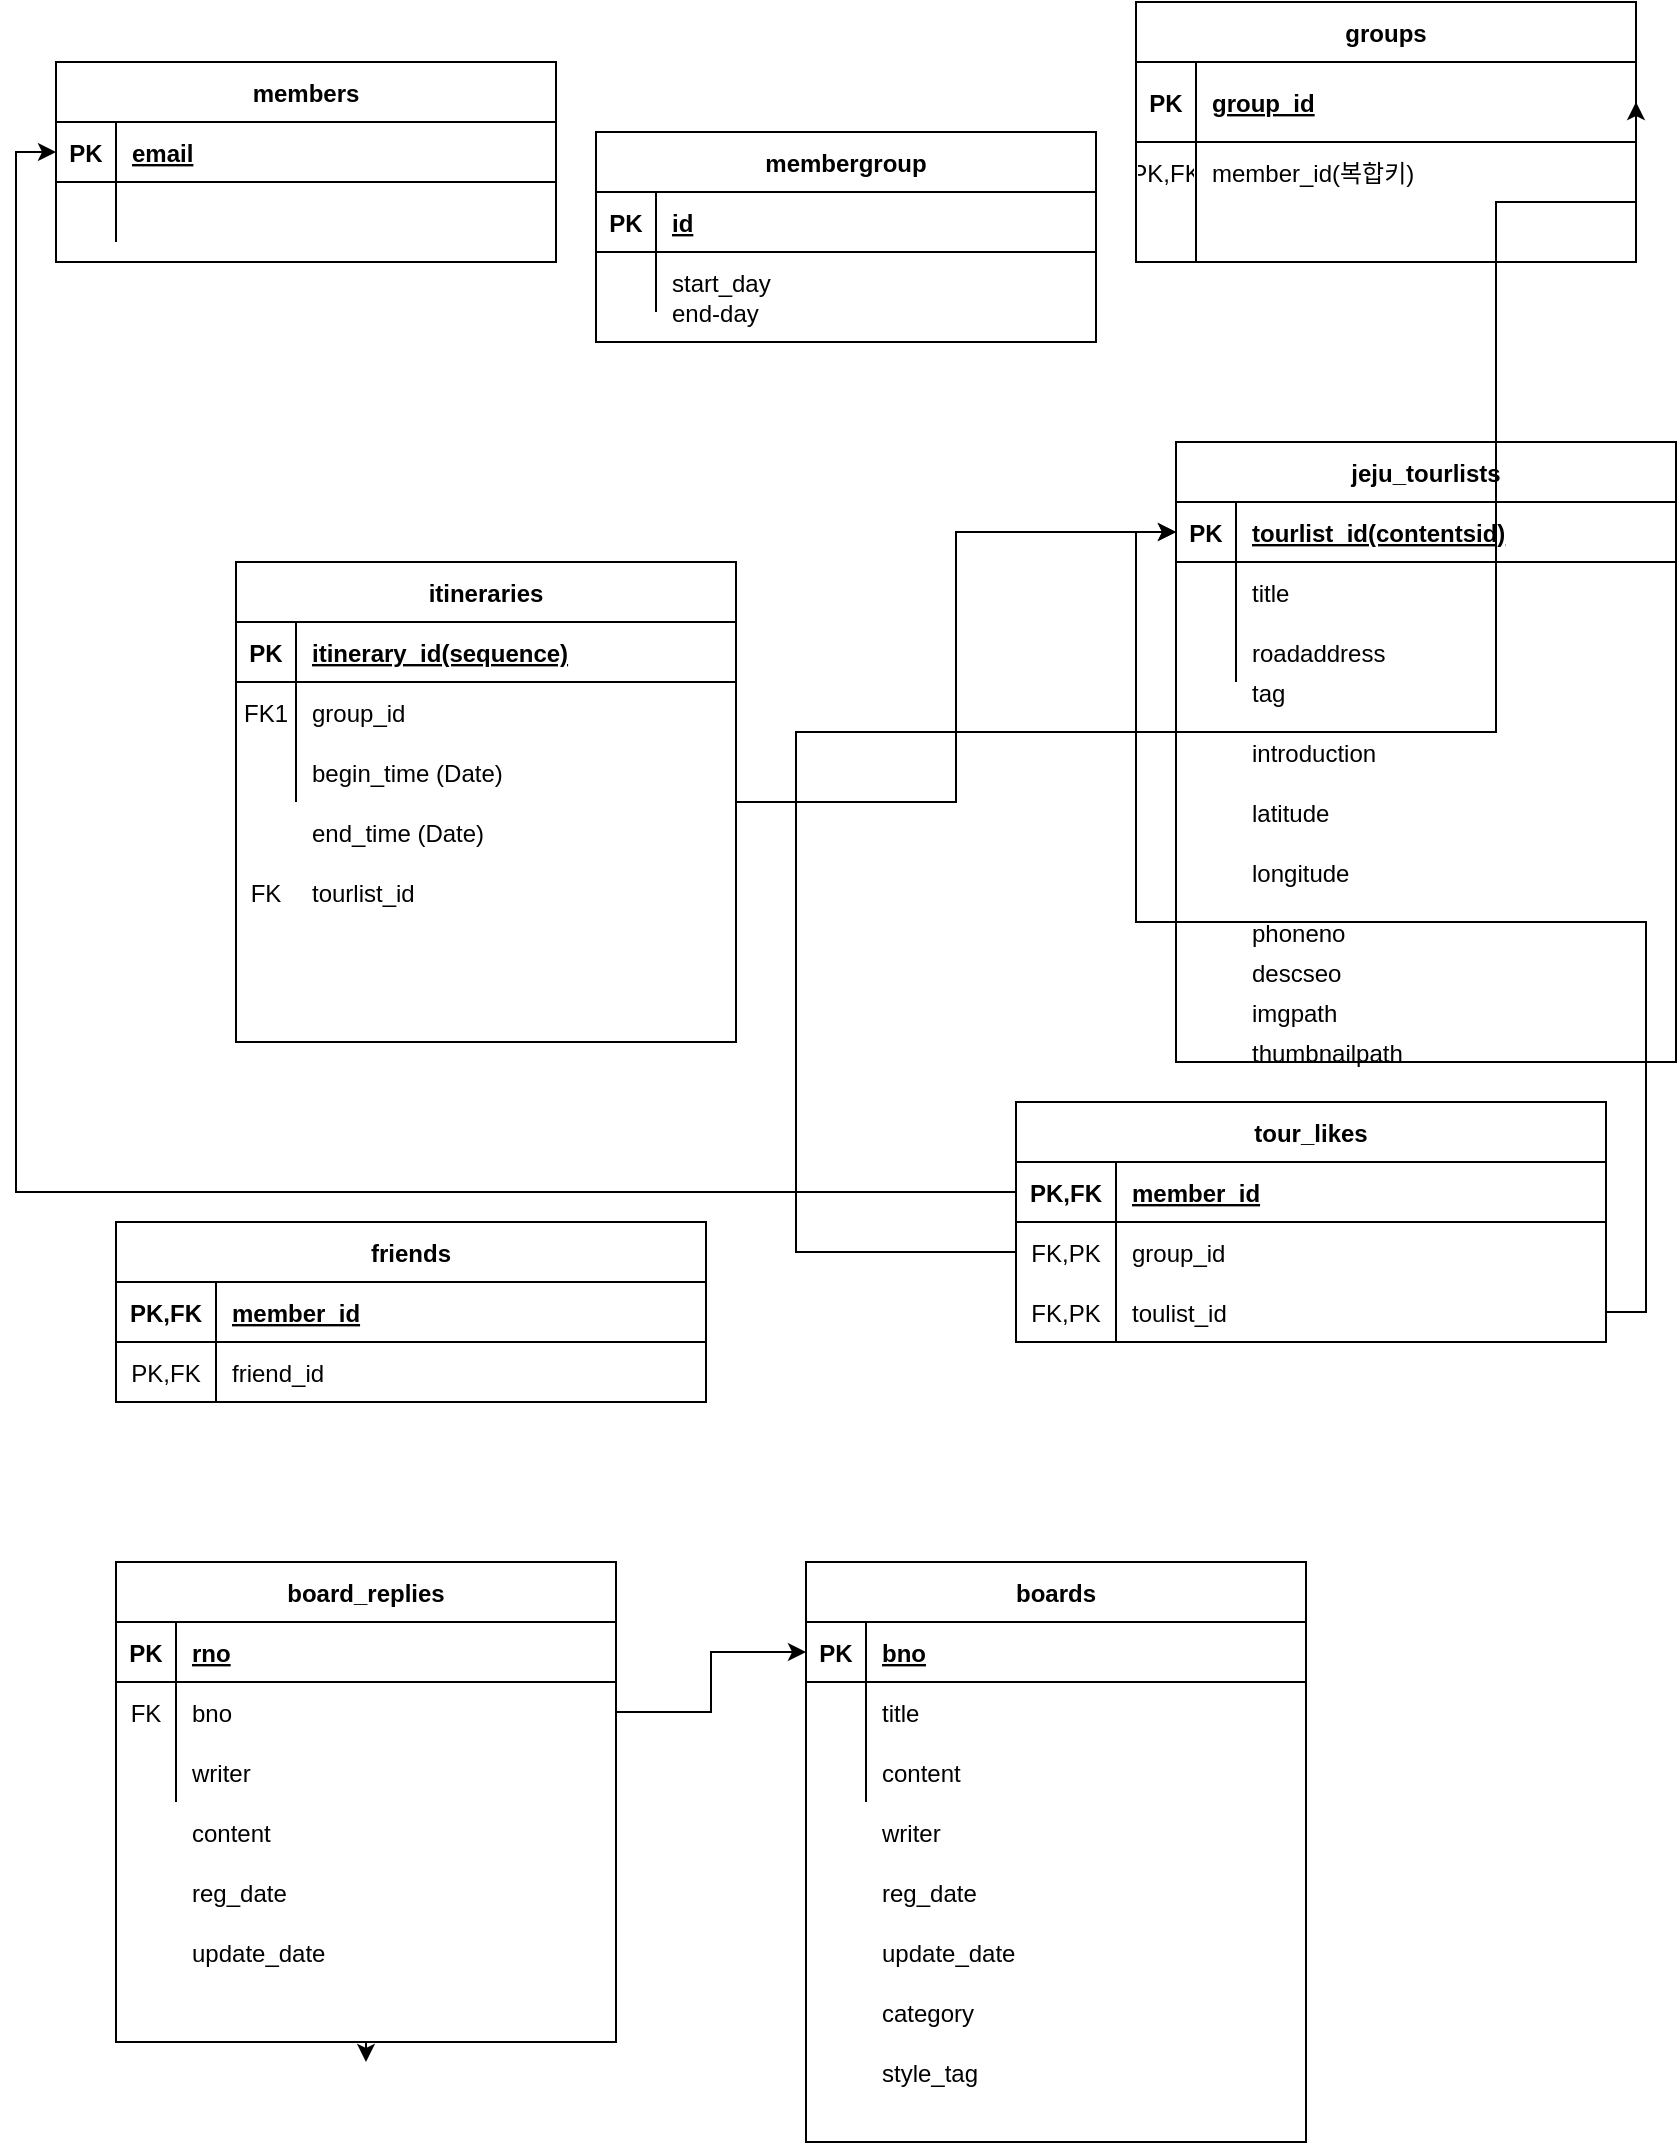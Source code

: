 <mxfile version="14.7.5" type="github">
  <diagram id="R2lEEEUBdFMjLlhIrx00" name="Page-1">
    <mxGraphModel dx="1201" dy="468" grid="1" gridSize="10" guides="1" tooltips="1" connect="1" arrows="1" fold="1" page="1" pageScale="1" pageWidth="850" pageHeight="1100" math="0" shadow="0" extFonts="Permanent Marker^https://fonts.googleapis.com/css?family=Permanent+Marker">
      <root>
        <mxCell id="0" />
        <mxCell id="1" parent="0" />
        <mxCell id="C-vyLk0tnHw3VtMMgP7b-2" value="groups" style="shape=table;startSize=30;container=1;collapsible=1;childLayout=tableLayout;fixedRows=1;rowLines=0;fontStyle=1;align=center;resizeLast=1;" parent="1" vertex="1">
          <mxGeometry x="570" width="250" height="130" as="geometry" />
        </mxCell>
        <mxCell id="C-vyLk0tnHw3VtMMgP7b-3" value="" style="shape=partialRectangle;collapsible=0;dropTarget=0;pointerEvents=0;fillColor=none;points=[[0,0.5],[1,0.5]];portConstraint=eastwest;top=0;left=0;right=0;bottom=1;" parent="C-vyLk0tnHw3VtMMgP7b-2" vertex="1">
          <mxGeometry y="30" width="250" height="40" as="geometry" />
        </mxCell>
        <mxCell id="C-vyLk0tnHw3VtMMgP7b-4" value="PK" style="shape=partialRectangle;overflow=hidden;connectable=0;fillColor=none;top=0;left=0;bottom=0;right=0;fontStyle=1;" parent="C-vyLk0tnHw3VtMMgP7b-3" vertex="1">
          <mxGeometry width="30" height="40" as="geometry" />
        </mxCell>
        <mxCell id="C-vyLk0tnHw3VtMMgP7b-5" value="group_id" style="shape=partialRectangle;overflow=hidden;connectable=0;fillColor=none;top=0;left=0;bottom=0;right=0;align=left;spacingLeft=6;fontStyle=5;" parent="C-vyLk0tnHw3VtMMgP7b-3" vertex="1">
          <mxGeometry x="30" width="220" height="40" as="geometry" />
        </mxCell>
        <mxCell id="C-vyLk0tnHw3VtMMgP7b-6" value="" style="shape=partialRectangle;collapsible=0;dropTarget=0;pointerEvents=0;fillColor=none;points=[[0,0.5],[1,0.5]];portConstraint=eastwest;top=0;left=0;right=0;bottom=0;" parent="C-vyLk0tnHw3VtMMgP7b-2" vertex="1">
          <mxGeometry y="70" width="250" height="30" as="geometry" />
        </mxCell>
        <mxCell id="C-vyLk0tnHw3VtMMgP7b-7" value="PK,FK" style="shape=partialRectangle;overflow=hidden;connectable=0;fillColor=none;top=0;left=0;bottom=0;right=0;" parent="C-vyLk0tnHw3VtMMgP7b-6" vertex="1">
          <mxGeometry width="30" height="30" as="geometry" />
        </mxCell>
        <mxCell id="C-vyLk0tnHw3VtMMgP7b-8" value="member_id(복합키)" style="shape=partialRectangle;overflow=hidden;connectable=0;fillColor=none;top=0;left=0;bottom=0;right=0;align=left;spacingLeft=6;" parent="C-vyLk0tnHw3VtMMgP7b-6" vertex="1">
          <mxGeometry x="30" width="220" height="30" as="geometry" />
        </mxCell>
        <mxCell id="C-vyLk0tnHw3VtMMgP7b-9" value="" style="shape=partialRectangle;collapsible=0;dropTarget=0;pointerEvents=0;fillColor=none;points=[[0,0.5],[1,0.5]];portConstraint=eastwest;top=0;left=0;right=0;bottom=0;" parent="C-vyLk0tnHw3VtMMgP7b-2" vertex="1">
          <mxGeometry y="100" width="250" height="30" as="geometry" />
        </mxCell>
        <mxCell id="C-vyLk0tnHw3VtMMgP7b-10" value="" style="shape=partialRectangle;overflow=hidden;connectable=0;fillColor=none;top=0;left=0;bottom=0;right=0;" parent="C-vyLk0tnHw3VtMMgP7b-9" vertex="1">
          <mxGeometry width="30" height="30" as="geometry" />
        </mxCell>
        <mxCell id="C-vyLk0tnHw3VtMMgP7b-11" value="" style="shape=partialRectangle;overflow=hidden;connectable=0;fillColor=none;top=0;left=0;bottom=0;right=0;align=left;spacingLeft=6;" parent="C-vyLk0tnHw3VtMMgP7b-9" vertex="1">
          <mxGeometry x="30" width="220" height="30" as="geometry" />
        </mxCell>
        <mxCell id="C-vyLk0tnHw3VtMMgP7b-13" value="jeju_tourlists" style="shape=table;startSize=30;container=1;collapsible=1;childLayout=tableLayout;fixedRows=1;rowLines=0;fontStyle=1;align=center;resizeLast=1;" parent="1" vertex="1">
          <mxGeometry x="590" y="220" width="250" height="310" as="geometry" />
        </mxCell>
        <mxCell id="C-vyLk0tnHw3VtMMgP7b-14" value="" style="shape=partialRectangle;collapsible=0;dropTarget=0;pointerEvents=0;fillColor=none;points=[[0,0.5],[1,0.5]];portConstraint=eastwest;top=0;left=0;right=0;bottom=1;" parent="C-vyLk0tnHw3VtMMgP7b-13" vertex="1">
          <mxGeometry y="30" width="250" height="30" as="geometry" />
        </mxCell>
        <mxCell id="C-vyLk0tnHw3VtMMgP7b-15" value="PK" style="shape=partialRectangle;overflow=hidden;connectable=0;fillColor=none;top=0;left=0;bottom=0;right=0;fontStyle=1;" parent="C-vyLk0tnHw3VtMMgP7b-14" vertex="1">
          <mxGeometry width="30" height="30" as="geometry" />
        </mxCell>
        <mxCell id="C-vyLk0tnHw3VtMMgP7b-16" value="tourlist_id(contentsid)" style="shape=partialRectangle;overflow=hidden;connectable=0;fillColor=none;top=0;left=0;bottom=0;right=0;align=left;spacingLeft=6;fontStyle=5;" parent="C-vyLk0tnHw3VtMMgP7b-14" vertex="1">
          <mxGeometry x="30" width="220" height="30" as="geometry" />
        </mxCell>
        <mxCell id="C-vyLk0tnHw3VtMMgP7b-17" value="" style="shape=partialRectangle;collapsible=0;dropTarget=0;pointerEvents=0;fillColor=none;points=[[0,0.5],[1,0.5]];portConstraint=eastwest;top=0;left=0;right=0;bottom=0;" parent="C-vyLk0tnHw3VtMMgP7b-13" vertex="1">
          <mxGeometry y="60" width="250" height="30" as="geometry" />
        </mxCell>
        <mxCell id="C-vyLk0tnHw3VtMMgP7b-18" value="" style="shape=partialRectangle;overflow=hidden;connectable=0;fillColor=none;top=0;left=0;bottom=0;right=0;" parent="C-vyLk0tnHw3VtMMgP7b-17" vertex="1">
          <mxGeometry width="30" height="30" as="geometry" />
        </mxCell>
        <mxCell id="C-vyLk0tnHw3VtMMgP7b-19" value="title" style="shape=partialRectangle;overflow=hidden;connectable=0;fillColor=none;top=0;left=0;bottom=0;right=0;align=left;spacingLeft=6;" parent="C-vyLk0tnHw3VtMMgP7b-17" vertex="1">
          <mxGeometry x="30" width="220" height="30" as="geometry" />
        </mxCell>
        <mxCell id="C-vyLk0tnHw3VtMMgP7b-20" value="" style="shape=partialRectangle;collapsible=0;dropTarget=0;pointerEvents=0;fillColor=none;points=[[0,0.5],[1,0.5]];portConstraint=eastwest;top=0;left=0;right=0;bottom=0;" parent="C-vyLk0tnHw3VtMMgP7b-13" vertex="1">
          <mxGeometry y="90" width="250" height="30" as="geometry" />
        </mxCell>
        <mxCell id="C-vyLk0tnHw3VtMMgP7b-21" value="" style="shape=partialRectangle;overflow=hidden;connectable=0;fillColor=none;top=0;left=0;bottom=0;right=0;" parent="C-vyLk0tnHw3VtMMgP7b-20" vertex="1">
          <mxGeometry width="30" height="30" as="geometry" />
        </mxCell>
        <mxCell id="C-vyLk0tnHw3VtMMgP7b-22" value="" style="shape=partialRectangle;overflow=hidden;connectable=0;fillColor=none;top=0;left=0;bottom=0;right=0;align=left;spacingLeft=6;" parent="C-vyLk0tnHw3VtMMgP7b-20" vertex="1">
          <mxGeometry x="30" width="220" height="30" as="geometry" />
        </mxCell>
        <mxCell id="C-vyLk0tnHw3VtMMgP7b-23" value="members" style="shape=table;startSize=30;container=1;collapsible=1;childLayout=tableLayout;fixedRows=1;rowLines=0;fontStyle=1;align=center;resizeLast=1;" parent="1" vertex="1">
          <mxGeometry x="30" y="30" width="250" height="100" as="geometry" />
        </mxCell>
        <mxCell id="C-vyLk0tnHw3VtMMgP7b-24" value="" style="shape=partialRectangle;collapsible=0;dropTarget=0;pointerEvents=0;fillColor=none;points=[[0,0.5],[1,0.5]];portConstraint=eastwest;top=0;left=0;right=0;bottom=1;" parent="C-vyLk0tnHw3VtMMgP7b-23" vertex="1">
          <mxGeometry y="30" width="250" height="30" as="geometry" />
        </mxCell>
        <mxCell id="C-vyLk0tnHw3VtMMgP7b-25" value="PK" style="shape=partialRectangle;overflow=hidden;connectable=0;fillColor=none;top=0;left=0;bottom=0;right=0;fontStyle=1;" parent="C-vyLk0tnHw3VtMMgP7b-24" vertex="1">
          <mxGeometry width="30" height="30" as="geometry" />
        </mxCell>
        <mxCell id="C-vyLk0tnHw3VtMMgP7b-26" value="email" style="shape=partialRectangle;overflow=hidden;connectable=0;fillColor=none;top=0;left=0;bottom=0;right=0;align=left;spacingLeft=6;fontStyle=5;" parent="C-vyLk0tnHw3VtMMgP7b-24" vertex="1">
          <mxGeometry x="30" width="220" height="30" as="geometry" />
        </mxCell>
        <mxCell id="C-vyLk0tnHw3VtMMgP7b-27" value="" style="shape=partialRectangle;collapsible=0;dropTarget=0;pointerEvents=0;fillColor=none;points=[[0,0.5],[1,0.5]];portConstraint=eastwest;top=0;left=0;right=0;bottom=0;" parent="C-vyLk0tnHw3VtMMgP7b-23" vertex="1">
          <mxGeometry y="60" width="250" height="30" as="geometry" />
        </mxCell>
        <mxCell id="C-vyLk0tnHw3VtMMgP7b-28" value="" style="shape=partialRectangle;overflow=hidden;connectable=0;fillColor=none;top=0;left=0;bottom=0;right=0;" parent="C-vyLk0tnHw3VtMMgP7b-27" vertex="1">
          <mxGeometry width="30" height="30" as="geometry" />
        </mxCell>
        <mxCell id="C-vyLk0tnHw3VtMMgP7b-29" value="" style="shape=partialRectangle;overflow=hidden;connectable=0;fillColor=none;top=0;left=0;bottom=0;right=0;align=left;spacingLeft=6;" parent="C-vyLk0tnHw3VtMMgP7b-27" vertex="1">
          <mxGeometry x="30" width="220" height="30" as="geometry" />
        </mxCell>
        <mxCell id="qylWw5o05CMXm1xLK5Je-16" style="edgeStyle=orthogonalEdgeStyle;rounded=0;orthogonalLoop=1;jettySize=auto;html=1;" edge="1" parent="1" source="G1X6z-pqs9MJgb4z-90c-1" target="C-vyLk0tnHw3VtMMgP7b-14">
          <mxGeometry relative="1" as="geometry" />
        </mxCell>
        <mxCell id="G1X6z-pqs9MJgb4z-90c-1" value="itineraries" style="shape=table;startSize=30;container=1;collapsible=1;childLayout=tableLayout;fixedRows=1;rowLines=0;fontStyle=1;align=center;resizeLast=1;" parent="1" vertex="1">
          <mxGeometry x="120" y="280" width="250" height="240" as="geometry" />
        </mxCell>
        <mxCell id="G1X6z-pqs9MJgb4z-90c-2" value="" style="shape=partialRectangle;collapsible=0;dropTarget=0;pointerEvents=0;fillColor=none;points=[[0,0.5],[1,0.5]];portConstraint=eastwest;top=0;left=0;right=0;bottom=1;" parent="G1X6z-pqs9MJgb4z-90c-1" vertex="1">
          <mxGeometry y="30" width="250" height="30" as="geometry" />
        </mxCell>
        <mxCell id="G1X6z-pqs9MJgb4z-90c-3" value="PK" style="shape=partialRectangle;overflow=hidden;connectable=0;fillColor=none;top=0;left=0;bottom=0;right=0;fontStyle=1;" parent="G1X6z-pqs9MJgb4z-90c-2" vertex="1">
          <mxGeometry width="30" height="30" as="geometry" />
        </mxCell>
        <mxCell id="G1X6z-pqs9MJgb4z-90c-4" value="itinerary_id(sequence)" style="shape=partialRectangle;overflow=hidden;connectable=0;fillColor=none;top=0;left=0;bottom=0;right=0;align=left;spacingLeft=6;fontStyle=5;" parent="G1X6z-pqs9MJgb4z-90c-2" vertex="1">
          <mxGeometry x="30" width="220" height="30" as="geometry" />
        </mxCell>
        <mxCell id="G1X6z-pqs9MJgb4z-90c-5" value="" style="shape=partialRectangle;collapsible=0;dropTarget=0;pointerEvents=0;fillColor=none;points=[[0,0.5],[1,0.5]];portConstraint=eastwest;top=0;left=0;right=0;bottom=0;" parent="G1X6z-pqs9MJgb4z-90c-1" vertex="1">
          <mxGeometry y="60" width="250" height="30" as="geometry" />
        </mxCell>
        <mxCell id="G1X6z-pqs9MJgb4z-90c-6" value="FK1" style="shape=partialRectangle;overflow=hidden;connectable=0;fillColor=none;top=0;left=0;bottom=0;right=0;" parent="G1X6z-pqs9MJgb4z-90c-5" vertex="1">
          <mxGeometry width="30" height="30" as="geometry" />
        </mxCell>
        <mxCell id="G1X6z-pqs9MJgb4z-90c-7" value="group_id" style="shape=partialRectangle;overflow=hidden;connectable=0;fillColor=none;top=0;left=0;bottom=0;right=0;align=left;spacingLeft=6;" parent="G1X6z-pqs9MJgb4z-90c-5" vertex="1">
          <mxGeometry x="30" width="220" height="30" as="geometry" />
        </mxCell>
        <mxCell id="G1X6z-pqs9MJgb4z-90c-8" value="" style="shape=partialRectangle;collapsible=0;dropTarget=0;pointerEvents=0;fillColor=none;points=[[0,0.5],[1,0.5]];portConstraint=eastwest;top=0;left=0;right=0;bottom=0;" parent="G1X6z-pqs9MJgb4z-90c-1" vertex="1">
          <mxGeometry y="90" width="250" height="30" as="geometry" />
        </mxCell>
        <mxCell id="G1X6z-pqs9MJgb4z-90c-9" value="" style="shape=partialRectangle;overflow=hidden;connectable=0;fillColor=none;top=0;left=0;bottom=0;right=0;" parent="G1X6z-pqs9MJgb4z-90c-8" vertex="1">
          <mxGeometry width="30" height="30" as="geometry" />
        </mxCell>
        <mxCell id="G1X6z-pqs9MJgb4z-90c-10" value="begin_time (Date)" style="shape=partialRectangle;overflow=hidden;connectable=0;fillColor=none;top=0;left=0;bottom=0;right=0;align=left;spacingLeft=6;" parent="G1X6z-pqs9MJgb4z-90c-8" vertex="1">
          <mxGeometry x="30" width="220" height="30" as="geometry" />
        </mxCell>
        <mxCell id="G1X6z-pqs9MJgb4z-90c-11" value="end_time (Date)" style="shape=partialRectangle;overflow=hidden;connectable=0;fillColor=none;top=0;left=0;bottom=0;right=0;align=left;spacingLeft=6;" parent="1" vertex="1">
          <mxGeometry x="150" y="400" width="220" height="30" as="geometry" />
        </mxCell>
        <mxCell id="G1X6z-pqs9MJgb4z-90c-12" value="tourlist_id" style="shape=partialRectangle;overflow=hidden;connectable=0;fillColor=none;top=0;left=0;bottom=0;right=0;align=left;spacingLeft=6;" parent="1" vertex="1">
          <mxGeometry x="150" y="430" width="220" height="30" as="geometry" />
        </mxCell>
        <mxCell id="G1X6z-pqs9MJgb4z-90c-13" value="FK" style="shape=partialRectangle;overflow=hidden;connectable=0;fillColor=none;top=0;left=0;bottom=0;right=0;" parent="1" vertex="1">
          <mxGeometry x="120" y="430" width="30" height="30" as="geometry" />
        </mxCell>
        <mxCell id="G1X6z-pqs9MJgb4z-90c-17" value="boards" style="shape=table;startSize=30;container=1;collapsible=1;childLayout=tableLayout;fixedRows=1;rowLines=0;fontStyle=1;align=center;resizeLast=1;" parent="1" vertex="1">
          <mxGeometry x="405" y="780" width="250" height="290" as="geometry" />
        </mxCell>
        <mxCell id="G1X6z-pqs9MJgb4z-90c-18" value="" style="shape=partialRectangle;collapsible=0;dropTarget=0;pointerEvents=0;fillColor=none;points=[[0,0.5],[1,0.5]];portConstraint=eastwest;top=0;left=0;right=0;bottom=1;" parent="G1X6z-pqs9MJgb4z-90c-17" vertex="1">
          <mxGeometry y="30" width="250" height="30" as="geometry" />
        </mxCell>
        <mxCell id="G1X6z-pqs9MJgb4z-90c-19" value="PK" style="shape=partialRectangle;overflow=hidden;connectable=0;fillColor=none;top=0;left=0;bottom=0;right=0;fontStyle=1;" parent="G1X6z-pqs9MJgb4z-90c-18" vertex="1">
          <mxGeometry width="30" height="30" as="geometry" />
        </mxCell>
        <mxCell id="G1X6z-pqs9MJgb4z-90c-20" value="bno" style="shape=partialRectangle;overflow=hidden;connectable=0;fillColor=none;top=0;left=0;bottom=0;right=0;align=left;spacingLeft=6;fontStyle=5;" parent="G1X6z-pqs9MJgb4z-90c-18" vertex="1">
          <mxGeometry x="30" width="220" height="30" as="geometry" />
        </mxCell>
        <mxCell id="G1X6z-pqs9MJgb4z-90c-21" value="" style="shape=partialRectangle;collapsible=0;dropTarget=0;pointerEvents=0;fillColor=none;points=[[0,0.5],[1,0.5]];portConstraint=eastwest;top=0;left=0;right=0;bottom=0;" parent="G1X6z-pqs9MJgb4z-90c-17" vertex="1">
          <mxGeometry y="60" width="250" height="30" as="geometry" />
        </mxCell>
        <mxCell id="G1X6z-pqs9MJgb4z-90c-22" value="" style="shape=partialRectangle;overflow=hidden;connectable=0;fillColor=none;top=0;left=0;bottom=0;right=0;" parent="G1X6z-pqs9MJgb4z-90c-21" vertex="1">
          <mxGeometry width="30" height="30" as="geometry" />
        </mxCell>
        <mxCell id="G1X6z-pqs9MJgb4z-90c-23" value="title" style="shape=partialRectangle;overflow=hidden;connectable=0;fillColor=none;top=0;left=0;bottom=0;right=0;align=left;spacingLeft=6;" parent="G1X6z-pqs9MJgb4z-90c-21" vertex="1">
          <mxGeometry x="30" width="220" height="30" as="geometry" />
        </mxCell>
        <mxCell id="G1X6z-pqs9MJgb4z-90c-24" value="" style="shape=partialRectangle;collapsible=0;dropTarget=0;pointerEvents=0;fillColor=none;points=[[0,0.5],[1,0.5]];portConstraint=eastwest;top=0;left=0;right=0;bottom=0;" parent="G1X6z-pqs9MJgb4z-90c-17" vertex="1">
          <mxGeometry y="90" width="250" height="30" as="geometry" />
        </mxCell>
        <mxCell id="G1X6z-pqs9MJgb4z-90c-25" value="" style="shape=partialRectangle;overflow=hidden;connectable=0;fillColor=none;top=0;left=0;bottom=0;right=0;" parent="G1X6z-pqs9MJgb4z-90c-24" vertex="1">
          <mxGeometry width="30" height="30" as="geometry" />
        </mxCell>
        <mxCell id="G1X6z-pqs9MJgb4z-90c-26" value="content" style="shape=partialRectangle;overflow=hidden;connectable=0;fillColor=none;top=0;left=0;bottom=0;right=0;align=left;spacingLeft=6;" parent="G1X6z-pqs9MJgb4z-90c-24" vertex="1">
          <mxGeometry x="30" width="220" height="30" as="geometry" />
        </mxCell>
        <mxCell id="G1X6z-pqs9MJgb4z-90c-45" style="edgeStyle=orthogonalEdgeStyle;rounded=0;orthogonalLoop=1;jettySize=auto;html=1;exitX=0.5;exitY=1;exitDx=0;exitDy=0;" parent="1" source="G1X6z-pqs9MJgb4z-90c-27" edge="1">
          <mxGeometry relative="1" as="geometry">
            <mxPoint x="185" y="1030" as="targetPoint" />
          </mxGeometry>
        </mxCell>
        <mxCell id="G1X6z-pqs9MJgb4z-90c-27" value="board_replies" style="shape=table;startSize=30;container=1;collapsible=1;childLayout=tableLayout;fixedRows=1;rowLines=0;fontStyle=1;align=center;resizeLast=1;" parent="1" vertex="1">
          <mxGeometry x="60" y="780" width="250" height="240" as="geometry" />
        </mxCell>
        <mxCell id="G1X6z-pqs9MJgb4z-90c-28" value="" style="shape=partialRectangle;collapsible=0;dropTarget=0;pointerEvents=0;fillColor=none;points=[[0,0.5],[1,0.5]];portConstraint=eastwest;top=0;left=0;right=0;bottom=1;" parent="G1X6z-pqs9MJgb4z-90c-27" vertex="1">
          <mxGeometry y="30" width="250" height="30" as="geometry" />
        </mxCell>
        <mxCell id="G1X6z-pqs9MJgb4z-90c-29" value="PK" style="shape=partialRectangle;overflow=hidden;connectable=0;fillColor=none;top=0;left=0;bottom=0;right=0;fontStyle=1;" parent="G1X6z-pqs9MJgb4z-90c-28" vertex="1">
          <mxGeometry width="30" height="30" as="geometry" />
        </mxCell>
        <mxCell id="G1X6z-pqs9MJgb4z-90c-30" value="rno" style="shape=partialRectangle;overflow=hidden;connectable=0;fillColor=none;top=0;left=0;bottom=0;right=0;align=left;spacingLeft=6;fontStyle=5;" parent="G1X6z-pqs9MJgb4z-90c-28" vertex="1">
          <mxGeometry x="30" width="220" height="30" as="geometry" />
        </mxCell>
        <mxCell id="G1X6z-pqs9MJgb4z-90c-31" value="" style="shape=partialRectangle;collapsible=0;dropTarget=0;pointerEvents=0;fillColor=none;points=[[0,0.5],[1,0.5]];portConstraint=eastwest;top=0;left=0;right=0;bottom=0;" parent="G1X6z-pqs9MJgb4z-90c-27" vertex="1">
          <mxGeometry y="60" width="250" height="30" as="geometry" />
        </mxCell>
        <mxCell id="G1X6z-pqs9MJgb4z-90c-32" value="FK" style="shape=partialRectangle;overflow=hidden;connectable=0;fillColor=none;top=0;left=0;bottom=0;right=0;" parent="G1X6z-pqs9MJgb4z-90c-31" vertex="1">
          <mxGeometry width="30" height="30" as="geometry" />
        </mxCell>
        <mxCell id="G1X6z-pqs9MJgb4z-90c-33" value="bno" style="shape=partialRectangle;overflow=hidden;connectable=0;fillColor=none;top=0;left=0;bottom=0;right=0;align=left;spacingLeft=6;" parent="G1X6z-pqs9MJgb4z-90c-31" vertex="1">
          <mxGeometry x="30" width="220" height="30" as="geometry" />
        </mxCell>
        <mxCell id="G1X6z-pqs9MJgb4z-90c-34" value="" style="shape=partialRectangle;collapsible=0;dropTarget=0;pointerEvents=0;fillColor=none;points=[[0,0.5],[1,0.5]];portConstraint=eastwest;top=0;left=0;right=0;bottom=0;" parent="G1X6z-pqs9MJgb4z-90c-27" vertex="1">
          <mxGeometry y="90" width="250" height="30" as="geometry" />
        </mxCell>
        <mxCell id="G1X6z-pqs9MJgb4z-90c-35" value="" style="shape=partialRectangle;overflow=hidden;connectable=0;fillColor=none;top=0;left=0;bottom=0;right=0;" parent="G1X6z-pqs9MJgb4z-90c-34" vertex="1">
          <mxGeometry width="30" height="30" as="geometry" />
        </mxCell>
        <mxCell id="G1X6z-pqs9MJgb4z-90c-36" value="writer" style="shape=partialRectangle;overflow=hidden;connectable=0;fillColor=none;top=0;left=0;bottom=0;right=0;align=left;spacingLeft=6;" parent="G1X6z-pqs9MJgb4z-90c-34" vertex="1">
          <mxGeometry x="30" width="220" height="30" as="geometry" />
        </mxCell>
        <mxCell id="G1X6z-pqs9MJgb4z-90c-37" value="writer" style="shape=partialRectangle;overflow=hidden;connectable=0;fillColor=none;top=0;left=0;bottom=0;right=0;align=left;spacingLeft=6;" parent="1" vertex="1">
          <mxGeometry x="435" y="900" width="220" height="30" as="geometry" />
        </mxCell>
        <mxCell id="G1X6z-pqs9MJgb4z-90c-38" value="reg_date" style="shape=partialRectangle;overflow=hidden;connectable=0;fillColor=none;top=0;left=0;bottom=0;right=0;align=left;spacingLeft=6;" parent="1" vertex="1">
          <mxGeometry x="435" y="930" width="220" height="30" as="geometry" />
        </mxCell>
        <mxCell id="G1X6z-pqs9MJgb4z-90c-39" value="update_date" style="shape=partialRectangle;overflow=hidden;connectable=0;fillColor=none;top=0;left=0;bottom=0;right=0;align=left;spacingLeft=6;" parent="1" vertex="1">
          <mxGeometry x="435" y="960" width="220" height="30" as="geometry" />
        </mxCell>
        <mxCell id="G1X6z-pqs9MJgb4z-90c-40" value="category" style="shape=partialRectangle;overflow=hidden;connectable=0;fillColor=none;top=0;left=0;bottom=0;right=0;align=left;spacingLeft=6;" parent="1" vertex="1">
          <mxGeometry x="435" y="990" width="220" height="30" as="geometry" />
        </mxCell>
        <mxCell id="G1X6z-pqs9MJgb4z-90c-41" value="style_tag" style="shape=partialRectangle;overflow=hidden;connectable=0;fillColor=none;top=0;left=0;bottom=0;right=0;align=left;spacingLeft=6;" parent="1" vertex="1">
          <mxGeometry x="435" y="1020" width="220" height="30" as="geometry" />
        </mxCell>
        <mxCell id="G1X6z-pqs9MJgb4z-90c-42" value="content" style="shape=partialRectangle;overflow=hidden;connectable=0;fillColor=none;top=0;left=0;bottom=0;right=0;align=left;spacingLeft=6;" parent="1" vertex="1">
          <mxGeometry x="90" y="900" width="220" height="30" as="geometry" />
        </mxCell>
        <mxCell id="G1X6z-pqs9MJgb4z-90c-43" value="reg_date" style="shape=partialRectangle;overflow=hidden;connectable=0;fillColor=none;top=0;left=0;bottom=0;right=0;align=left;spacingLeft=6;" parent="1" vertex="1">
          <mxGeometry x="90" y="930" width="220" height="30" as="geometry" />
        </mxCell>
        <mxCell id="G1X6z-pqs9MJgb4z-90c-44" value="update_date" style="shape=partialRectangle;overflow=hidden;connectable=0;fillColor=none;top=0;left=0;bottom=0;right=0;align=left;spacingLeft=6;" parent="1" vertex="1">
          <mxGeometry x="90" y="960" width="220" height="30" as="geometry" />
        </mxCell>
        <mxCell id="G1X6z-pqs9MJgb4z-90c-46" value="tour_likes" style="shape=table;startSize=30;container=1;collapsible=1;childLayout=tableLayout;fixedRows=1;rowLines=0;fontStyle=1;align=center;resizeLast=1;" parent="1" vertex="1">
          <mxGeometry x="510" y="550" width="295" height="120" as="geometry" />
        </mxCell>
        <mxCell id="G1X6z-pqs9MJgb4z-90c-47" value="" style="shape=partialRectangle;collapsible=0;dropTarget=0;pointerEvents=0;fillColor=none;points=[[0,0.5],[1,0.5]];portConstraint=eastwest;top=0;left=0;right=0;bottom=1;" parent="G1X6z-pqs9MJgb4z-90c-46" vertex="1">
          <mxGeometry y="30" width="295" height="30" as="geometry" />
        </mxCell>
        <mxCell id="G1X6z-pqs9MJgb4z-90c-48" value="PK,FK" style="shape=partialRectangle;overflow=hidden;connectable=0;fillColor=none;top=0;left=0;bottom=0;right=0;fontStyle=1;" parent="G1X6z-pqs9MJgb4z-90c-47" vertex="1">
          <mxGeometry width="50" height="30" as="geometry" />
        </mxCell>
        <mxCell id="G1X6z-pqs9MJgb4z-90c-49" value="member_id" style="shape=partialRectangle;overflow=hidden;connectable=0;fillColor=none;top=0;left=0;bottom=0;right=0;align=left;spacingLeft=6;fontStyle=5;" parent="G1X6z-pqs9MJgb4z-90c-47" vertex="1">
          <mxGeometry x="50" width="245" height="30" as="geometry" />
        </mxCell>
        <mxCell id="G1X6z-pqs9MJgb4z-90c-50" value="" style="shape=partialRectangle;collapsible=0;dropTarget=0;pointerEvents=0;fillColor=none;points=[[0,0.5],[1,0.5]];portConstraint=eastwest;top=0;left=0;right=0;bottom=0;" parent="G1X6z-pqs9MJgb4z-90c-46" vertex="1">
          <mxGeometry y="60" width="295" height="30" as="geometry" />
        </mxCell>
        <mxCell id="G1X6z-pqs9MJgb4z-90c-51" value="FK,PK" style="shape=partialRectangle;overflow=hidden;connectable=0;fillColor=none;top=0;left=0;bottom=0;right=0;" parent="G1X6z-pqs9MJgb4z-90c-50" vertex="1">
          <mxGeometry width="50" height="30" as="geometry" />
        </mxCell>
        <mxCell id="G1X6z-pqs9MJgb4z-90c-52" value="group_id" style="shape=partialRectangle;overflow=hidden;connectable=0;fillColor=none;top=0;left=0;bottom=0;right=0;align=left;spacingLeft=6;" parent="G1X6z-pqs9MJgb4z-90c-50" vertex="1">
          <mxGeometry x="50" width="245" height="30" as="geometry" />
        </mxCell>
        <mxCell id="G1X6z-pqs9MJgb4z-90c-53" value="" style="shape=partialRectangle;collapsible=0;dropTarget=0;pointerEvents=0;fillColor=none;points=[[0,0.5],[1,0.5]];portConstraint=eastwest;top=0;left=0;right=0;bottom=0;" parent="G1X6z-pqs9MJgb4z-90c-46" vertex="1">
          <mxGeometry y="90" width="295" height="30" as="geometry" />
        </mxCell>
        <mxCell id="G1X6z-pqs9MJgb4z-90c-54" value="FK,PK" style="shape=partialRectangle;overflow=hidden;connectable=0;fillColor=none;top=0;left=0;bottom=0;right=0;" parent="G1X6z-pqs9MJgb4z-90c-53" vertex="1">
          <mxGeometry width="50" height="30" as="geometry" />
        </mxCell>
        <mxCell id="G1X6z-pqs9MJgb4z-90c-55" value="toulist_id" style="shape=partialRectangle;overflow=hidden;connectable=0;fillColor=none;top=0;left=0;bottom=0;right=0;align=left;spacingLeft=6;" parent="G1X6z-pqs9MJgb4z-90c-53" vertex="1">
          <mxGeometry x="50" width="245" height="30" as="geometry" />
        </mxCell>
        <mxCell id="G1X6z-pqs9MJgb4z-90c-56" value="" style="shape=partialRectangle;overflow=hidden;connectable=0;fillColor=none;top=0;left=0;bottom=0;right=0;align=left;spacingLeft=6;" parent="1" vertex="1">
          <mxGeometry x="550" y="620" width="245" height="30" as="geometry" />
        </mxCell>
        <mxCell id="G1X6z-pqs9MJgb4z-90c-57" value="" style="shape=partialRectangle;overflow=hidden;connectable=0;fillColor=none;top=0;left=0;bottom=0;right=0;" parent="1" vertex="1">
          <mxGeometry x="500" y="620" width="50" height="30" as="geometry" />
        </mxCell>
        <mxCell id="qylWw5o05CMXm1xLK5Je-3" style="edgeStyle=orthogonalEdgeStyle;rounded=0;orthogonalLoop=1;jettySize=auto;html=1;entryX=0;entryY=0.5;entryDx=0;entryDy=0;" edge="1" parent="1" source="G1X6z-pqs9MJgb4z-90c-31" target="G1X6z-pqs9MJgb4z-90c-18">
          <mxGeometry relative="1" as="geometry" />
        </mxCell>
        <mxCell id="qylWw5o05CMXm1xLK5Je-4" style="edgeStyle=orthogonalEdgeStyle;rounded=0;orthogonalLoop=1;jettySize=auto;html=1;exitX=0;exitY=0.5;exitDx=0;exitDy=0;entryX=0;entryY=0.5;entryDx=0;entryDy=0;" edge="1" parent="1" source="G1X6z-pqs9MJgb4z-90c-47" target="C-vyLk0tnHw3VtMMgP7b-24">
          <mxGeometry relative="1" as="geometry" />
        </mxCell>
        <mxCell id="qylWw5o05CMXm1xLK5Je-5" style="edgeStyle=orthogonalEdgeStyle;rounded=0;orthogonalLoop=1;jettySize=auto;html=1;entryX=1;entryY=0.5;entryDx=0;entryDy=0;" edge="1" parent="1" source="G1X6z-pqs9MJgb4z-90c-50" target="C-vyLk0tnHw3VtMMgP7b-3">
          <mxGeometry relative="1" as="geometry">
            <Array as="points">
              <mxPoint x="400" y="625" />
              <mxPoint x="400" y="365" />
              <mxPoint x="750" y="365" />
              <mxPoint x="750" y="100" />
            </Array>
          </mxGeometry>
        </mxCell>
        <mxCell id="qylWw5o05CMXm1xLK5Je-6" style="edgeStyle=orthogonalEdgeStyle;rounded=0;orthogonalLoop=1;jettySize=auto;html=1;" edge="1" parent="1" source="G1X6z-pqs9MJgb4z-90c-53" target="C-vyLk0tnHw3VtMMgP7b-14">
          <mxGeometry relative="1" as="geometry" />
        </mxCell>
        <mxCell id="qylWw5o05CMXm1xLK5Je-7" value="roadaddress" style="shape=partialRectangle;overflow=hidden;connectable=0;fillColor=none;top=0;left=0;bottom=0;right=0;align=left;spacingLeft=6;" vertex="1" parent="1">
          <mxGeometry x="620" y="310" width="220" height="30" as="geometry" />
        </mxCell>
        <mxCell id="qylWw5o05CMXm1xLK5Je-8" value="tag" style="shape=partialRectangle;overflow=hidden;connectable=0;fillColor=none;top=0;left=0;bottom=0;right=0;align=left;spacingLeft=6;" vertex="1" parent="1">
          <mxGeometry x="620" y="330" width="220" height="30" as="geometry" />
        </mxCell>
        <mxCell id="qylWw5o05CMXm1xLK5Je-9" value="introduction" style="shape=partialRectangle;overflow=hidden;connectable=0;fillColor=none;top=0;left=0;bottom=0;right=0;align=left;spacingLeft=6;" vertex="1" parent="1">
          <mxGeometry x="620" y="360" width="220" height="30" as="geometry" />
        </mxCell>
        <mxCell id="qylWw5o05CMXm1xLK5Je-10" value=" latitude" style="shape=partialRectangle;overflow=hidden;connectable=0;fillColor=none;top=0;left=0;bottom=0;right=0;align=left;spacingLeft=6;" vertex="1" parent="1">
          <mxGeometry x="620" y="390" width="220" height="30" as="geometry" />
        </mxCell>
        <mxCell id="qylWw5o05CMXm1xLK5Je-11" value="  longitude" style="shape=partialRectangle;overflow=hidden;connectable=0;fillColor=none;top=0;left=0;bottom=0;right=0;align=left;spacingLeft=6;" vertex="1" parent="1">
          <mxGeometry x="620" y="420" width="220" height="30" as="geometry" />
        </mxCell>
        <mxCell id="qylWw5o05CMXm1xLK5Je-12" value="  phoneno" style="shape=partialRectangle;overflow=hidden;connectable=0;fillColor=none;top=0;left=0;bottom=0;right=0;align=left;spacingLeft=6;" vertex="1" parent="1">
          <mxGeometry x="620" y="450" width="220" height="30" as="geometry" />
        </mxCell>
        <mxCell id="qylWw5o05CMXm1xLK5Je-13" value="   descseo" style="shape=partialRectangle;overflow=hidden;connectable=0;fillColor=none;top=0;left=0;bottom=0;right=0;align=left;spacingLeft=6;" vertex="1" parent="1">
          <mxGeometry x="620" y="470" width="220" height="30" as="geometry" />
        </mxCell>
        <mxCell id="qylWw5o05CMXm1xLK5Je-14" value="  imgpath" style="shape=partialRectangle;overflow=hidden;connectable=0;fillColor=none;top=0;left=0;bottom=0;right=0;align=left;spacingLeft=6;" vertex="1" parent="1">
          <mxGeometry x="620" y="490" width="220" height="30" as="geometry" />
        </mxCell>
        <mxCell id="qylWw5o05CMXm1xLK5Je-15" value="  thumbnailpath" style="shape=partialRectangle;overflow=hidden;connectable=0;fillColor=none;top=0;left=0;bottom=0;right=0;align=left;spacingLeft=6;" vertex="1" parent="1">
          <mxGeometry x="620" y="510" width="220" height="30" as="geometry" />
        </mxCell>
        <mxCell id="qylWw5o05CMXm1xLK5Je-17" value="friends" style="shape=table;startSize=30;container=1;collapsible=1;childLayout=tableLayout;fixedRows=1;rowLines=0;fontStyle=1;align=center;resizeLast=1;" vertex="1" parent="1">
          <mxGeometry x="60" y="610" width="295" height="90" as="geometry" />
        </mxCell>
        <mxCell id="qylWw5o05CMXm1xLK5Je-18" value="" style="shape=partialRectangle;collapsible=0;dropTarget=0;pointerEvents=0;fillColor=none;points=[[0,0.5],[1,0.5]];portConstraint=eastwest;top=0;left=0;right=0;bottom=1;" vertex="1" parent="qylWw5o05CMXm1xLK5Je-17">
          <mxGeometry y="30" width="295" height="30" as="geometry" />
        </mxCell>
        <mxCell id="qylWw5o05CMXm1xLK5Je-19" value="PK,FK" style="shape=partialRectangle;overflow=hidden;connectable=0;fillColor=none;top=0;left=0;bottom=0;right=0;fontStyle=1;" vertex="1" parent="qylWw5o05CMXm1xLK5Je-18">
          <mxGeometry width="50" height="30" as="geometry" />
        </mxCell>
        <mxCell id="qylWw5o05CMXm1xLK5Je-20" value="member_id" style="shape=partialRectangle;overflow=hidden;connectable=0;fillColor=none;top=0;left=0;bottom=0;right=0;align=left;spacingLeft=6;fontStyle=5;" vertex="1" parent="qylWw5o05CMXm1xLK5Je-18">
          <mxGeometry x="50" width="245" height="30" as="geometry" />
        </mxCell>
        <mxCell id="qylWw5o05CMXm1xLK5Je-21" value="" style="shape=partialRectangle;collapsible=0;dropTarget=0;pointerEvents=0;fillColor=none;points=[[0,0.5],[1,0.5]];portConstraint=eastwest;top=0;left=0;right=0;bottom=0;" vertex="1" parent="qylWw5o05CMXm1xLK5Je-17">
          <mxGeometry y="60" width="295" height="30" as="geometry" />
        </mxCell>
        <mxCell id="qylWw5o05CMXm1xLK5Je-22" value="PK,FK" style="shape=partialRectangle;overflow=hidden;connectable=0;fillColor=none;top=0;left=0;bottom=0;right=0;" vertex="1" parent="qylWw5o05CMXm1xLK5Je-21">
          <mxGeometry width="50" height="30" as="geometry" />
        </mxCell>
        <mxCell id="qylWw5o05CMXm1xLK5Je-23" value="friend_id" style="shape=partialRectangle;overflow=hidden;connectable=0;fillColor=none;top=0;left=0;bottom=0;right=0;align=left;spacingLeft=6;" vertex="1" parent="qylWw5o05CMXm1xLK5Je-21">
          <mxGeometry x="50" width="245" height="30" as="geometry" />
        </mxCell>
        <mxCell id="qylWw5o05CMXm1xLK5Je-27" value="membergroup" style="shape=table;startSize=30;container=1;collapsible=1;childLayout=tableLayout;fixedRows=1;rowLines=0;fontStyle=1;align=center;resizeLast=1;" vertex="1" parent="1">
          <mxGeometry x="300" y="65" width="250" height="105" as="geometry" />
        </mxCell>
        <mxCell id="qylWw5o05CMXm1xLK5Je-28" value="" style="shape=partialRectangle;collapsible=0;dropTarget=0;pointerEvents=0;fillColor=none;points=[[0,0.5],[1,0.5]];portConstraint=eastwest;top=0;left=0;right=0;bottom=1;" vertex="1" parent="qylWw5o05CMXm1xLK5Je-27">
          <mxGeometry y="30" width="250" height="30" as="geometry" />
        </mxCell>
        <mxCell id="qylWw5o05CMXm1xLK5Je-29" value="PK" style="shape=partialRectangle;overflow=hidden;connectable=0;fillColor=none;top=0;left=0;bottom=0;right=0;fontStyle=1;" vertex="1" parent="qylWw5o05CMXm1xLK5Je-28">
          <mxGeometry width="30" height="30" as="geometry" />
        </mxCell>
        <mxCell id="qylWw5o05CMXm1xLK5Je-30" value="id" style="shape=partialRectangle;overflow=hidden;connectable=0;fillColor=none;top=0;left=0;bottom=0;right=0;align=left;spacingLeft=6;fontStyle=5;" vertex="1" parent="qylWw5o05CMXm1xLK5Je-28">
          <mxGeometry x="30" width="220" height="30" as="geometry" />
        </mxCell>
        <mxCell id="qylWw5o05CMXm1xLK5Je-31" value="" style="shape=partialRectangle;collapsible=0;dropTarget=0;pointerEvents=0;fillColor=none;points=[[0,0.5],[1,0.5]];portConstraint=eastwest;top=0;left=0;right=0;bottom=0;" vertex="1" parent="qylWw5o05CMXm1xLK5Je-27">
          <mxGeometry y="60" width="250" height="30" as="geometry" />
        </mxCell>
        <mxCell id="qylWw5o05CMXm1xLK5Je-32" value="" style="shape=partialRectangle;overflow=hidden;connectable=0;fillColor=none;top=0;left=0;bottom=0;right=0;" vertex="1" parent="qylWw5o05CMXm1xLK5Je-31">
          <mxGeometry width="30" height="30" as="geometry" />
        </mxCell>
        <mxCell id="qylWw5o05CMXm1xLK5Je-33" value="start_day" style="shape=partialRectangle;overflow=hidden;connectable=0;fillColor=none;top=0;left=0;bottom=0;right=0;align=left;spacingLeft=6;" vertex="1" parent="qylWw5o05CMXm1xLK5Je-31">
          <mxGeometry x="30" width="220" height="30" as="geometry" />
        </mxCell>
        <mxCell id="qylWw5o05CMXm1xLK5Je-34" value="" style="shape=partialRectangle;collapsible=0;dropTarget=0;pointerEvents=0;fillColor=none;points=[[0,0.5],[1,0.5]];portConstraint=eastwest;top=0;left=0;right=0;bottom=0;" vertex="1" parent="1">
          <mxGeometry x="300" y="140" width="250" height="30" as="geometry" />
        </mxCell>
        <mxCell id="qylWw5o05CMXm1xLK5Je-35" value="" style="shape=partialRectangle;overflow=hidden;connectable=0;fillColor=none;top=0;left=0;bottom=0;right=0;" vertex="1" parent="qylWw5o05CMXm1xLK5Je-34">
          <mxGeometry width="30" height="30" as="geometry" />
        </mxCell>
        <mxCell id="qylWw5o05CMXm1xLK5Je-36" value="end-day" style="shape=partialRectangle;overflow=hidden;connectable=0;fillColor=none;top=0;left=0;bottom=0;right=0;align=left;spacingLeft=6;" vertex="1" parent="qylWw5o05CMXm1xLK5Je-34">
          <mxGeometry x="30" width="220" height="30" as="geometry" />
        </mxCell>
      </root>
    </mxGraphModel>
  </diagram>
</mxfile>
